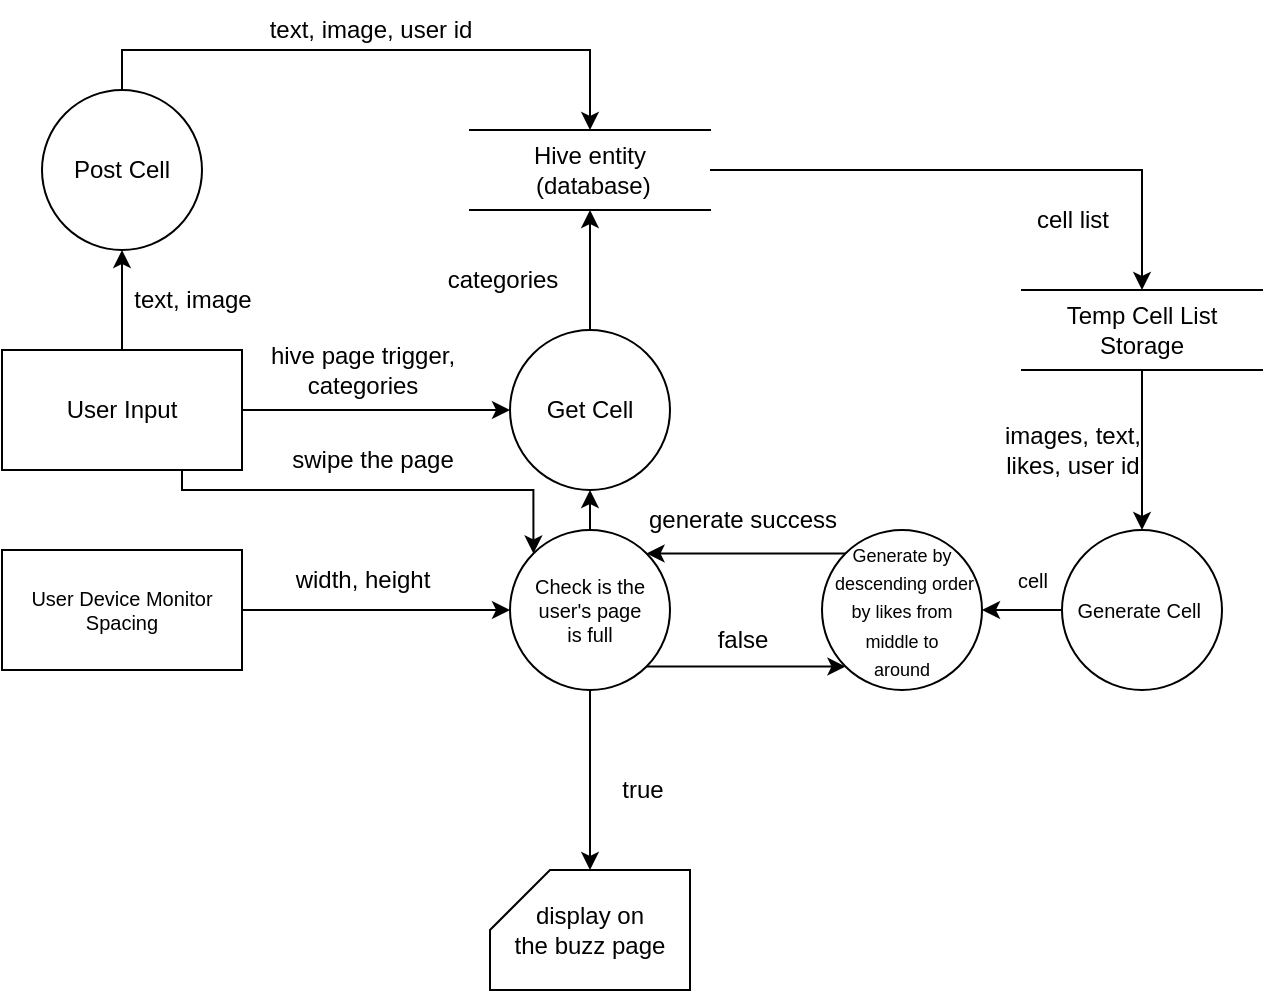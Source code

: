 <mxfile version="20.8.23" type="github">
  <diagram name="第1頁" id="oT8aMLVGbJNvCzSaGUWB">
    <mxGraphModel dx="578" dy="414" grid="1" gridSize="10" guides="1" tooltips="1" connect="1" arrows="1" fold="1" page="1" pageScale="1" pageWidth="827" pageHeight="1169" math="0" shadow="0">
      <root>
        <mxCell id="0" />
        <mxCell id="1" parent="0" />
        <mxCell id="7StAAg9FyGcrV_dISmPU-3" style="edgeStyle=orthogonalEdgeStyle;rounded=0;orthogonalLoop=1;jettySize=auto;html=1;entryX=0;entryY=0.5;entryDx=0;entryDy=0;" edge="1" parent="1" source="7StAAg9FyGcrV_dISmPU-1" target="7StAAg9FyGcrV_dISmPU-6">
          <mxGeometry relative="1" as="geometry">
            <mxPoint x="330" y="340" as="targetPoint" />
          </mxGeometry>
        </mxCell>
        <mxCell id="7StAAg9FyGcrV_dISmPU-50" style="edgeStyle=orthogonalEdgeStyle;rounded=0;orthogonalLoop=1;jettySize=auto;html=1;exitX=1;exitY=0.75;exitDx=0;exitDy=0;entryX=0;entryY=0;entryDx=0;entryDy=0;fontSize=12;" edge="1" parent="1" source="7StAAg9FyGcrV_dISmPU-1" target="7StAAg9FyGcrV_dISmPU-30">
          <mxGeometry relative="1" as="geometry">
            <Array as="points">
              <mxPoint x="170" y="255" />
              <mxPoint x="170" y="280" />
              <mxPoint x="346" y="280" />
            </Array>
          </mxGeometry>
        </mxCell>
        <mxCell id="7StAAg9FyGcrV_dISmPU-61" style="edgeStyle=orthogonalEdgeStyle;rounded=0;orthogonalLoop=1;jettySize=auto;html=1;fontSize=10;" edge="1" parent="1" source="7StAAg9FyGcrV_dISmPU-1">
          <mxGeometry relative="1" as="geometry">
            <mxPoint x="140" y="160" as="targetPoint" />
          </mxGeometry>
        </mxCell>
        <mxCell id="7StAAg9FyGcrV_dISmPU-1" value="User Input" style="rounded=0;whiteSpace=wrap;html=1;" vertex="1" parent="1">
          <mxGeometry x="80" y="210" width="120" height="60" as="geometry" />
        </mxCell>
        <mxCell id="7StAAg9FyGcrV_dISmPU-2" value="display on &lt;br&gt;the buzz page" style="shape=card;whiteSpace=wrap;html=1;" vertex="1" parent="1">
          <mxGeometry x="324" y="470" width="100" height="60" as="geometry" />
        </mxCell>
        <mxCell id="7StAAg9FyGcrV_dISmPU-5" value="hive page trigger,&lt;br&gt;categories" style="text;html=1;align=center;verticalAlign=middle;resizable=0;points=[];autosize=1;strokeColor=none;fillColor=none;" vertex="1" parent="1">
          <mxGeometry x="200" y="200" width="120" height="40" as="geometry" />
        </mxCell>
        <mxCell id="7StAAg9FyGcrV_dISmPU-29" style="edgeStyle=orthogonalEdgeStyle;rounded=0;orthogonalLoop=1;jettySize=auto;html=1;fontSize=10;entryX=0.5;entryY=1;entryDx=0;entryDy=0;" edge="1" parent="1" source="7StAAg9FyGcrV_dISmPU-6" target="7StAAg9FyGcrV_dISmPU-8">
          <mxGeometry relative="1" as="geometry">
            <mxPoint x="400" y="150" as="targetPoint" />
          </mxGeometry>
        </mxCell>
        <mxCell id="7StAAg9FyGcrV_dISmPU-6" value="Get Cell" style="ellipse;whiteSpace=wrap;html=1;aspect=fixed;" vertex="1" parent="1">
          <mxGeometry x="334" y="200" width="80" height="80" as="geometry" />
        </mxCell>
        <mxCell id="7StAAg9FyGcrV_dISmPU-43" style="edgeStyle=orthogonalEdgeStyle;rounded=0;orthogonalLoop=1;jettySize=auto;html=1;fontSize=12;" edge="1" parent="1" source="7StAAg9FyGcrV_dISmPU-8" target="7StAAg9FyGcrV_dISmPU-15">
          <mxGeometry relative="1" as="geometry" />
        </mxCell>
        <mxCell id="7StAAg9FyGcrV_dISmPU-8" value="Hive entity&lt;br&gt;&amp;nbsp;(database)" style="shape=partialRectangle;whiteSpace=wrap;html=1;left=0;right=0;fillColor=none;rounded=0;strokeColor=default;fontFamily=Helvetica;fontSize=12;fontColor=default;" vertex="1" parent="1">
          <mxGeometry x="314" y="100" width="120" height="40" as="geometry" />
        </mxCell>
        <mxCell id="7StAAg9FyGcrV_dISmPU-9" value="cell list" style="text;html=1;align=center;verticalAlign=middle;resizable=0;points=[];autosize=1;strokeColor=none;fillColor=none;" vertex="1" parent="1">
          <mxGeometry x="585" y="130" width="60" height="30" as="geometry" />
        </mxCell>
        <mxCell id="7StAAg9FyGcrV_dISmPU-11" value="categories" style="text;html=1;align=center;verticalAlign=middle;resizable=0;points=[];autosize=1;strokeColor=none;fillColor=none;" vertex="1" parent="1">
          <mxGeometry x="290" y="160" width="80" height="30" as="geometry" />
        </mxCell>
        <mxCell id="7StAAg9FyGcrV_dISmPU-42" style="edgeStyle=orthogonalEdgeStyle;rounded=0;orthogonalLoop=1;jettySize=auto;html=1;entryX=0.5;entryY=0;entryDx=0;entryDy=0;fontSize=12;" edge="1" parent="1" source="7StAAg9FyGcrV_dISmPU-15" target="7StAAg9FyGcrV_dISmPU-22">
          <mxGeometry relative="1" as="geometry" />
        </mxCell>
        <mxCell id="7StAAg9FyGcrV_dISmPU-15" value="Temp Cell List Storage" style="shape=partialRectangle;whiteSpace=wrap;html=1;left=0;right=0;fillColor=none;rounded=0;strokeColor=default;fontFamily=Helvetica;fontSize=12;fontColor=default;" vertex="1" parent="1">
          <mxGeometry x="590" y="180" width="120" height="40" as="geometry" />
        </mxCell>
        <mxCell id="7StAAg9FyGcrV_dISmPU-21" value="&lt;font style=&quot;font-size: 12px;&quot;&gt;images, text, &lt;br&gt;likes,&amp;nbsp;user id&lt;/font&gt;" style="text;html=1;align=center;verticalAlign=middle;resizable=0;points=[];autosize=1;strokeColor=none;fillColor=none;fontSize=10;" vertex="1" parent="1">
          <mxGeometry x="570" y="240" width="90" height="40" as="geometry" />
        </mxCell>
        <mxCell id="7StAAg9FyGcrV_dISmPU-55" style="edgeStyle=orthogonalEdgeStyle;rounded=0;orthogonalLoop=1;jettySize=auto;html=1;exitX=0;exitY=0.5;exitDx=0;exitDy=0;entryX=1;entryY=0.5;entryDx=0;entryDy=0;fontSize=10;" edge="1" parent="1" source="7StAAg9FyGcrV_dISmPU-22" target="7StAAg9FyGcrV_dISmPU-54">
          <mxGeometry relative="1" as="geometry" />
        </mxCell>
        <mxCell id="7StAAg9FyGcrV_dISmPU-22" value="Generate Cell&amp;nbsp;" style="ellipse;whiteSpace=wrap;html=1;aspect=fixed;fontSize=10;" vertex="1" parent="1">
          <mxGeometry x="610" y="300" width="80" height="80" as="geometry" />
        </mxCell>
        <mxCell id="7StAAg9FyGcrV_dISmPU-47" style="edgeStyle=orthogonalEdgeStyle;rounded=0;orthogonalLoop=1;jettySize=auto;html=1;fontSize=12;" edge="1" parent="1" source="7StAAg9FyGcrV_dISmPU-30">
          <mxGeometry relative="1" as="geometry">
            <mxPoint x="374.0" y="470" as="targetPoint" />
          </mxGeometry>
        </mxCell>
        <mxCell id="7StAAg9FyGcrV_dISmPU-52" style="edgeStyle=orthogonalEdgeStyle;rounded=0;orthogonalLoop=1;jettySize=auto;html=1;exitX=0.5;exitY=0;exitDx=0;exitDy=0;entryX=0.5;entryY=1;entryDx=0;entryDy=0;fontSize=12;" edge="1" parent="1" source="7StAAg9FyGcrV_dISmPU-30" target="7StAAg9FyGcrV_dISmPU-6">
          <mxGeometry relative="1" as="geometry" />
        </mxCell>
        <mxCell id="7StAAg9FyGcrV_dISmPU-60" style="edgeStyle=orthogonalEdgeStyle;rounded=0;orthogonalLoop=1;jettySize=auto;html=1;exitX=1;exitY=1;exitDx=0;exitDy=0;entryX=0;entryY=1;entryDx=0;entryDy=0;fontSize=10;" edge="1" parent="1" source="7StAAg9FyGcrV_dISmPU-30" target="7StAAg9FyGcrV_dISmPU-54">
          <mxGeometry relative="1" as="geometry" />
        </mxCell>
        <mxCell id="7StAAg9FyGcrV_dISmPU-30" value="Check is the user&#39;s page &lt;br&gt;is full" style="ellipse;whiteSpace=wrap;html=1;aspect=fixed;fontSize=10;" vertex="1" parent="1">
          <mxGeometry x="334" y="300" width="80" height="80" as="geometry" />
        </mxCell>
        <mxCell id="7StAAg9FyGcrV_dISmPU-40" style="edgeStyle=orthogonalEdgeStyle;rounded=0;orthogonalLoop=1;jettySize=auto;html=1;entryX=0;entryY=0.5;entryDx=0;entryDy=0;fontSize=9;" edge="1" parent="1" source="7StAAg9FyGcrV_dISmPU-31" target="7StAAg9FyGcrV_dISmPU-30">
          <mxGeometry relative="1" as="geometry" />
        </mxCell>
        <mxCell id="7StAAg9FyGcrV_dISmPU-31" value="User Device Monitor Spacing" style="rounded=0;whiteSpace=wrap;html=1;fontSize=10;" vertex="1" parent="1">
          <mxGeometry x="80" y="310" width="120" height="60" as="geometry" />
        </mxCell>
        <mxCell id="7StAAg9FyGcrV_dISmPU-34" value="&lt;font style=&quot;font-size: 12px;&quot;&gt;width, height&lt;/font&gt;" style="text;html=1;align=center;verticalAlign=middle;resizable=0;points=[];autosize=1;strokeColor=none;fillColor=none;fontSize=10;" vertex="1" parent="1">
          <mxGeometry x="215" y="310" width="90" height="30" as="geometry" />
        </mxCell>
        <mxCell id="7StAAg9FyGcrV_dISmPU-37" value="&lt;font style=&quot;font-size: 12px;&quot;&gt;false&lt;/font&gt;" style="text;html=1;align=center;verticalAlign=middle;resizable=0;points=[];autosize=1;strokeColor=none;fillColor=none;fontSize=10;" vertex="1" parent="1">
          <mxGeometry x="425" y="340" width="50" height="30" as="geometry" />
        </mxCell>
        <mxCell id="7StAAg9FyGcrV_dISmPU-46" value="generate success" style="text;html=1;align=center;verticalAlign=middle;resizable=0;points=[];autosize=1;strokeColor=none;fillColor=none;fontSize=12;" vertex="1" parent="1">
          <mxGeometry x="390" y="280" width="120" height="30" as="geometry" />
        </mxCell>
        <mxCell id="7StAAg9FyGcrV_dISmPU-48" value="true" style="text;html=1;align=center;verticalAlign=middle;resizable=0;points=[];autosize=1;strokeColor=none;fillColor=none;fontSize=12;" vertex="1" parent="1">
          <mxGeometry x="380" y="415" width="40" height="30" as="geometry" />
        </mxCell>
        <mxCell id="7StAAg9FyGcrV_dISmPU-51" value="swipe the page" style="text;html=1;align=center;verticalAlign=middle;resizable=0;points=[];autosize=1;strokeColor=none;fillColor=none;fontSize=12;" vertex="1" parent="1">
          <mxGeometry x="215" y="250" width="100" height="30" as="geometry" />
        </mxCell>
        <mxCell id="7StAAg9FyGcrV_dISmPU-59" style="edgeStyle=orthogonalEdgeStyle;rounded=0;orthogonalLoop=1;jettySize=auto;html=1;exitX=0;exitY=0;exitDx=0;exitDy=0;entryX=1;entryY=0;entryDx=0;entryDy=0;fontSize=10;" edge="1" parent="1" source="7StAAg9FyGcrV_dISmPU-54" target="7StAAg9FyGcrV_dISmPU-30">
          <mxGeometry relative="1" as="geometry" />
        </mxCell>
        <mxCell id="7StAAg9FyGcrV_dISmPU-54" value="&lt;font style=&quot;font-size: 9px;&quot;&gt;Generate by &amp;nbsp;descending order by likes from middle to &lt;br&gt;around&lt;/font&gt;" style="ellipse;whiteSpace=wrap;html=1;aspect=fixed;fontSize=12;" vertex="1" parent="1">
          <mxGeometry x="490" y="300" width="80" height="80" as="geometry" />
        </mxCell>
        <mxCell id="7StAAg9FyGcrV_dISmPU-56" value="cell" style="text;html=1;align=center;verticalAlign=middle;resizable=0;points=[];autosize=1;strokeColor=none;fillColor=none;fontSize=10;" vertex="1" parent="1">
          <mxGeometry x="575" y="310" width="40" height="30" as="geometry" />
        </mxCell>
        <mxCell id="7StAAg9FyGcrV_dISmPU-65" style="edgeStyle=orthogonalEdgeStyle;rounded=0;orthogonalLoop=1;jettySize=auto;html=1;entryX=0.5;entryY=0;entryDx=0;entryDy=0;fontSize=9;" edge="1" parent="1" source="7StAAg9FyGcrV_dISmPU-63" target="7StAAg9FyGcrV_dISmPU-8">
          <mxGeometry relative="1" as="geometry">
            <Array as="points">
              <mxPoint x="140" y="60" />
              <mxPoint x="374" y="60" />
            </Array>
          </mxGeometry>
        </mxCell>
        <mxCell id="7StAAg9FyGcrV_dISmPU-63" value="&lt;font style=&quot;font-size: 12px;&quot;&gt;Post Cell&lt;/font&gt;" style="ellipse;whiteSpace=wrap;html=1;aspect=fixed;fontSize=10;" vertex="1" parent="1">
          <mxGeometry x="100" y="80" width="80" height="80" as="geometry" />
        </mxCell>
        <mxCell id="7StAAg9FyGcrV_dISmPU-64" value="&lt;font style=&quot;font-size: 12px;&quot;&gt;text, image&lt;/font&gt;" style="text;html=1;align=center;verticalAlign=middle;resizable=0;points=[];autosize=1;strokeColor=none;fillColor=none;fontSize=10;" vertex="1" parent="1">
          <mxGeometry x="135" y="170" width="80" height="30" as="geometry" />
        </mxCell>
        <mxCell id="7StAAg9FyGcrV_dISmPU-66" value="&lt;font style=&quot;font-size: 12px;&quot;&gt;text, image, user id&lt;/font&gt;" style="text;html=1;align=center;verticalAlign=middle;resizable=0;points=[];autosize=1;strokeColor=none;fillColor=none;fontSize=9;" vertex="1" parent="1">
          <mxGeometry x="204" y="35" width="120" height="30" as="geometry" />
        </mxCell>
      </root>
    </mxGraphModel>
  </diagram>
</mxfile>
